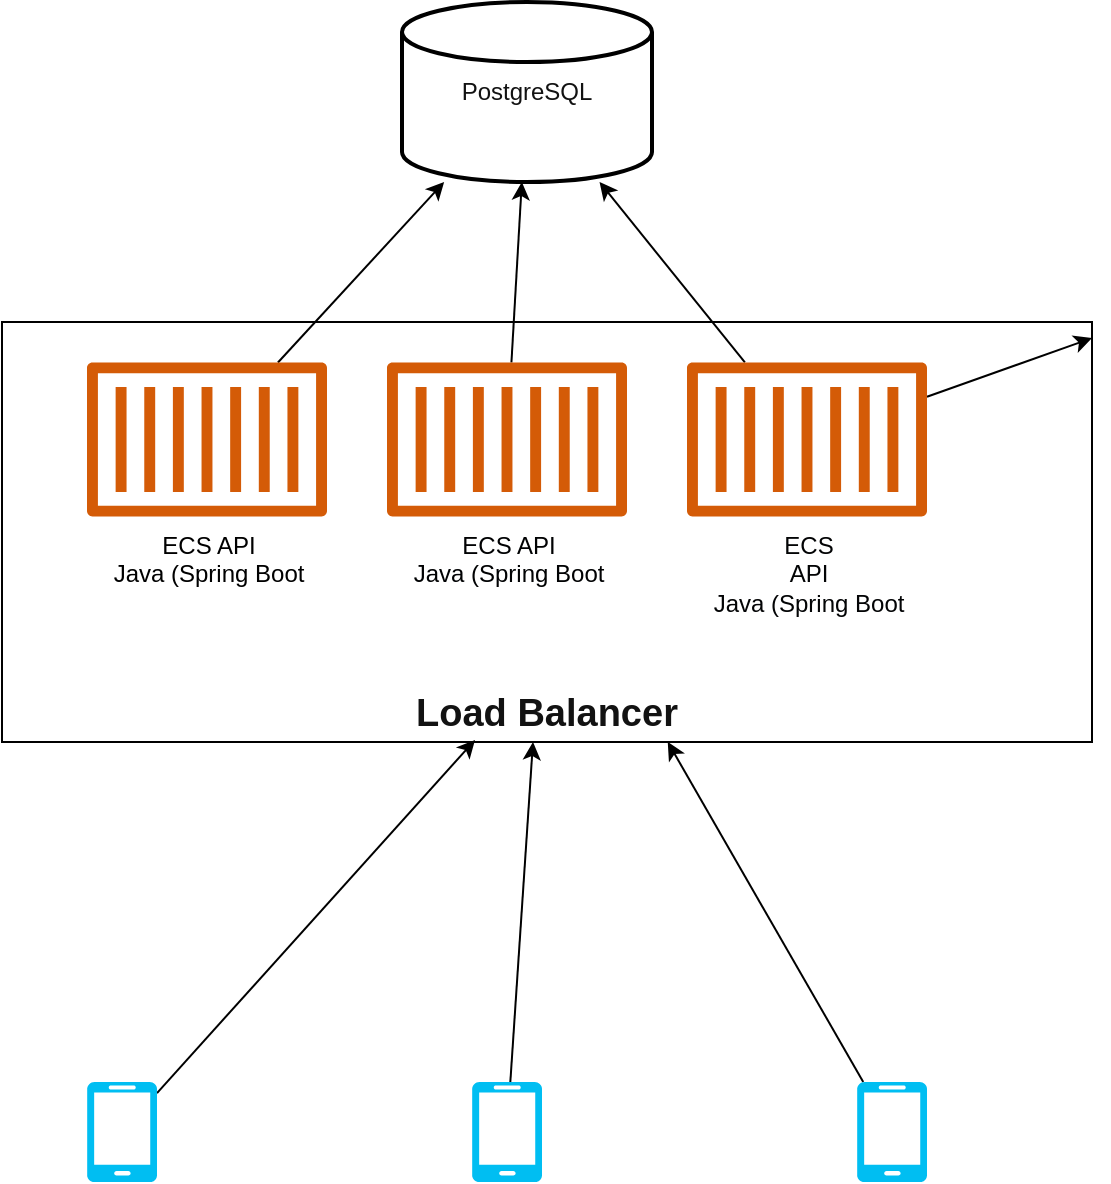 <mxfile>
    <diagram id="lZeyi6Va3kGheQO_N0Hy" name="Page-1">
        <mxGraphModel dx="1130" dy="769" grid="1" gridSize="10" guides="1" tooltips="1" connect="1" arrows="1" fold="1" page="1" pageScale="1" pageWidth="850" pageHeight="1100" math="0" shadow="0">
            <root>
                <mxCell id="0"/>
                <mxCell id="1" parent="0"/>
                <mxCell id="9" style="edgeStyle=none;html=1;fontColor=#FFFFFF;" parent="1" source="3" target="8" edge="1">
                    <mxGeometry relative="1" as="geometry"/>
                </mxCell>
                <mxCell id="3" value="&lt;font&gt;ECS API &lt;br&gt;Java (Spring Boot&lt;br&gt;&lt;/font&gt;" style="sketch=0;outlineConnect=0;fontColor=#000000;gradientColor=none;fillColor=#D45B07;strokeColor=none;dashed=0;verticalLabelPosition=bottom;verticalAlign=top;align=center;html=1;fontSize=12;fontStyle=0;aspect=fixed;pointerEvents=1;shape=mxgraph.aws4.container_1;" parent="1" vertex="1">
                    <mxGeometry x="162.5" y="220" width="120" height="77.5" as="geometry"/>
                </mxCell>
                <mxCell id="10" style="edgeStyle=none;html=1;fontColor=#FFFFFF;" parent="1" source="4" target="8" edge="1">
                    <mxGeometry relative="1" as="geometry"/>
                </mxCell>
                <mxCell id="4" value="&lt;font&gt;ECS API &lt;br&gt;Java (Spring Boot&lt;br&gt;&lt;/font&gt;" style="sketch=0;outlineConnect=0;fontColor=#010203;gradientColor=none;fillColor=#D45B07;strokeColor=none;dashed=0;verticalLabelPosition=bottom;verticalAlign=top;align=center;html=1;fontSize=12;fontStyle=0;aspect=fixed;pointerEvents=1;shape=mxgraph.aws4.container_1;" parent="1" vertex="1">
                    <mxGeometry x="312.5" y="220" width="120" height="77.5" as="geometry"/>
                </mxCell>
                <mxCell id="11" style="edgeStyle=none;html=1;fontColor=#FFFFFF;" parent="1" source="5" target="8" edge="1">
                    <mxGeometry relative="1" as="geometry"/>
                </mxCell>
                <mxCell id="20" value="" style="edgeStyle=none;html=1;" parent="1" source="5" target="7" edge="1">
                    <mxGeometry relative="1" as="geometry"/>
                </mxCell>
                <mxCell id="5" value="&lt;font&gt;ECS &lt;br&gt;API &lt;br&gt;Java (Spring Boot&lt;br&gt;&lt;/font&gt;" style="sketch=0;outlineConnect=0;fontColor=#030405;gradientColor=none;fillColor=#D45B07;strokeColor=none;dashed=0;verticalLabelPosition=bottom;verticalAlign=top;align=center;html=1;fontSize=12;fontStyle=0;aspect=fixed;pointerEvents=1;shape=mxgraph.aws4.container_1;labelBackgroundColor=none;" parent="1" vertex="1">
                    <mxGeometry x="462.5" y="220" width="120" height="77.5" as="geometry"/>
                </mxCell>
                <mxCell id="7" value="Load Balancer" style="whiteSpace=wrap;html=1;fontColor=#121212;fillColor=none;verticalAlign=bottom;fontSize=19;fontStyle=1" parent="1" vertex="1">
                    <mxGeometry x="120" y="200" width="545" height="210" as="geometry"/>
                </mxCell>
                <mxCell id="8" value="&lt;font color=&quot;#121212&quot;&gt;PostgreSQL&lt;/font&gt;" style="strokeWidth=2;html=1;shape=mxgraph.flowchart.database;whiteSpace=wrap;sketch=0;fontColor=#FFFFFF;fillColor=none;" parent="1" vertex="1">
                    <mxGeometry x="320" y="40" width="125" height="90" as="geometry"/>
                </mxCell>
                <mxCell id="14" style="edgeStyle=none;html=1;entryX=0.434;entryY=0.995;entryDx=0;entryDy=0;entryPerimeter=0;fontColor=#FFFFFF;" parent="1" source="12" target="7" edge="1">
                    <mxGeometry relative="1" as="geometry"/>
                </mxCell>
                <mxCell id="12" value="" style="verticalLabelPosition=bottom;html=1;verticalAlign=top;align=center;strokeColor=none;fillColor=#00BEF2;shape=mxgraph.azure.mobile;pointerEvents=1;sketch=0;fontColor=#FFFFFF;fontStyle=1" parent="1" vertex="1">
                    <mxGeometry x="162.5" y="580" width="35" height="50" as="geometry"/>
                </mxCell>
                <mxCell id="17" style="edgeStyle=none;html=1;fontColor=#FFFFFF;" parent="1" source="15" target="7" edge="1">
                    <mxGeometry relative="1" as="geometry"/>
                </mxCell>
                <mxCell id="15" value="" style="verticalLabelPosition=bottom;html=1;verticalAlign=top;align=center;strokeColor=none;fillColor=#00BEF2;shape=mxgraph.azure.mobile;pointerEvents=1;sketch=0;fontColor=#FFFFFF;fontStyle=1" parent="1" vertex="1">
                    <mxGeometry x="355" y="580" width="35" height="50" as="geometry"/>
                </mxCell>
                <mxCell id="18" style="edgeStyle=none;html=1;fontColor=#FFFFFF;" parent="1" source="16" target="7" edge="1">
                    <mxGeometry relative="1" as="geometry"/>
                </mxCell>
                <mxCell id="16" value="" style="verticalLabelPosition=bottom;html=1;verticalAlign=top;align=center;strokeColor=none;fillColor=#00BEF2;shape=mxgraph.azure.mobile;pointerEvents=1;sketch=0;fontColor=#FFFFFF;fontStyle=1" parent="1" vertex="1">
                    <mxGeometry x="547.5" y="580" width="35" height="50" as="geometry"/>
                </mxCell>
            </root>
        </mxGraphModel>
    </diagram>
</mxfile>